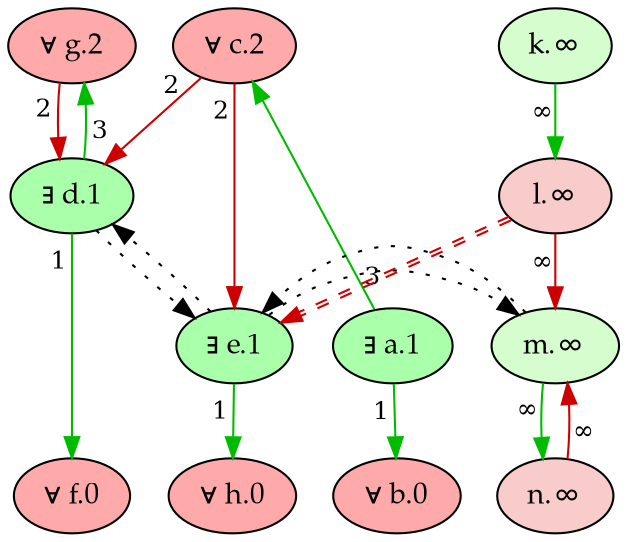 digraph {
    rankdir="TB"
    node [style=filled fontname="Palatino" fontsize=14]
    node [fillcolor="#AAFFAA"]
    "e" [label="∃ e.1"]
    "d" [label="∃ d.1"]
    "a" [label="∃ a.1"]
    node [fillcolor="#FFAAAA"]
    "b" [label="∀ b.0"]
    "f" [label="∀ f.0"]
    "h" [label="∀ h.0"]
    "c" [label="∀ c.2"]
    "g" [label="∀ g.2"]
    node [fillcolor="#d5fdce"]
    "k" [label="k.∞"]
    "m" [label="m.∞"]
    node [fillcolor="#f7cccb"]
    "l" [label="l.∞"]
    "n" [label="n.∞"]
    edge[labeldistance=1.5 fontsize=12]
    edge [color="#00BB00" style="solid" dir="forward" taillabel="1"]
           "a" -> "b" 
           "d" -> "f" 
           "e" -> "h" 
    edge [color="#00BB00" style="solid" dir="forward" taillabel="3"]
           "a" -> "c" 
           "d" -> "g" 
    edge [color="#00BB00" style="solid" dir="forward" taillabel="∞"]
           "k" -> "l" 
           "m" -> "n" 
    edge [color="#CC0000" style="solid" dir="forward" taillabel="2"]
           "c" -> "d" 
           "c" -> "e" 
           "g" -> "d" 
    edge [color="#CC0000" style="solid" dir="forward" taillabel="∞"]
           "l" -> "m" 
           "n" -> "m" 
    edge [color="#CC0000:#CC0000" style="dashed" dir="forward" taillabel="" constraint=false]
           "l" -> "e" 
    edge [color="black" style="dotted" dir="forward" taillabel="" constraint=false]
           "d" -> "e" 
           "e" -> "d" 
           "e" -> "m" 
           "m" -> "e" 
    {rank = max b f h}
    {rank = min c g}
}
